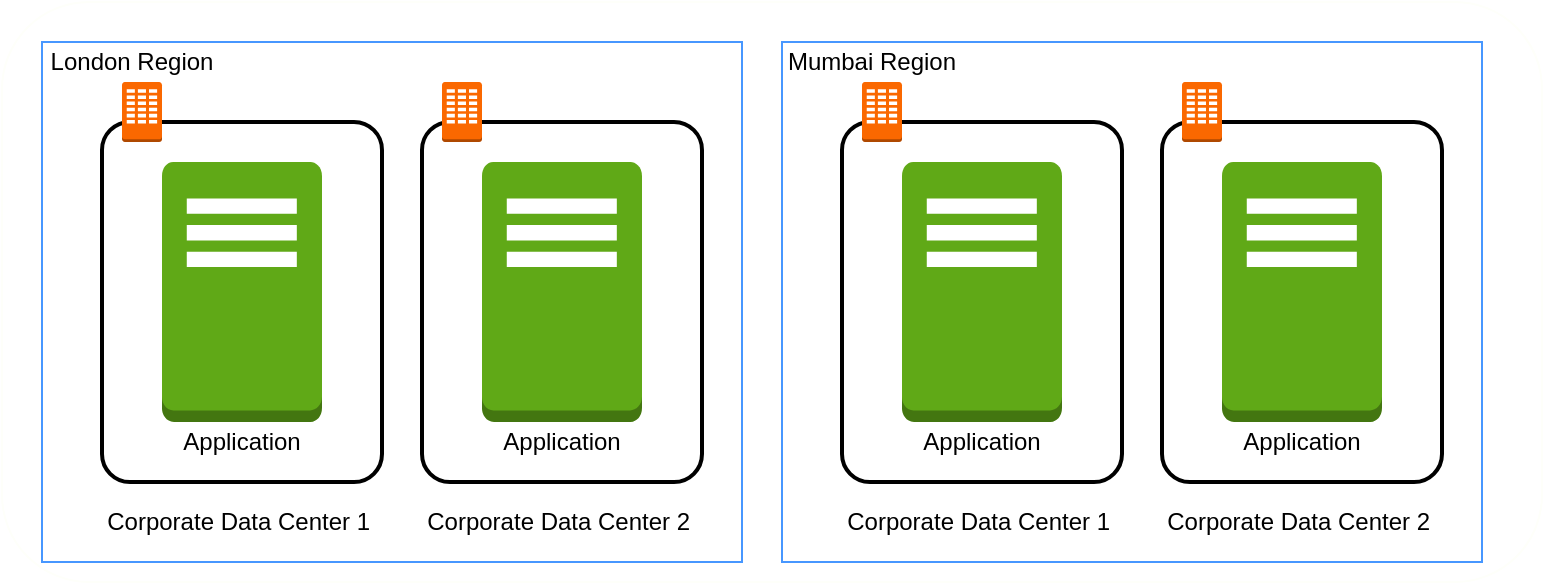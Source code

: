 <mxfile version="12.9.9" type="device"><diagram id="hDxXO6iOMIL-5xqhMEGv" name="Page-1"><mxGraphModel dx="1055" dy="808" grid="1" gridSize="10" guides="1" tooltips="1" connect="1" arrows="1" fold="1" page="1" pageScale="1" pageWidth="1654" pageHeight="1169" math="0" shadow="0"><root><mxCell id="0"/><mxCell id="1" parent="0"/><mxCell id="rKss49K9irPWcfH1NwEz-18" value="" style="rounded=1;whiteSpace=wrap;html=1;strokeColor=#FEFFFA;" vertex="1" parent="1"><mxGeometry x="430" y="270" width="770" height="290" as="geometry"/></mxCell><mxCell id="9zoq24ZybqTwHp-O39qH-1" value="" style="rounded=0;whiteSpace=wrap;html=1;strokeColor=#4797FF;" parent="1" vertex="1"><mxGeometry x="450" y="290" width="350" height="260" as="geometry"/></mxCell><mxCell id="dw6nqkBZ1YS4ut-iXJ5j-1" value="" style="rounded=1;arcSize=10;dashed=0;fillColor=none;gradientColor=none;strokeWidth=2;" parent="1" vertex="1"><mxGeometry x="480" y="330" width="140" height="180" as="geometry"/></mxCell><mxCell id="dw6nqkBZ1YS4ut-iXJ5j-2" value="" style="dashed=0;html=1;shape=mxgraph.aws3.corporate_data_center;fillColor=#fa6800;dashed=0;strokeColor=#C73500;fontColor=#ffffff;" parent="1" vertex="1"><mxGeometry x="490" y="310" width="20" height="30" as="geometry"/></mxCell><mxCell id="dw6nqkBZ1YS4ut-iXJ5j-3" value="Corporate Data Center 1&amp;nbsp;" style="text;html=1;strokeColor=none;fillColor=none;align=center;verticalAlign=middle;whiteSpace=wrap;rounded=0;" parent="1" vertex="1"><mxGeometry x="480" y="520" width="140" height="20" as="geometry"/></mxCell><mxCell id="dw6nqkBZ1YS4ut-iXJ5j-4" value="" style="outlineConnect=0;dashed=0;verticalLabelPosition=bottom;verticalAlign=top;align=center;html=1;shape=mxgraph.aws3.traditional_server;fillColor=#60a917;strokeColor=#2D7600;fontColor=#ffffff;" parent="1" vertex="1"><mxGeometry x="510" y="350" width="80" height="130" as="geometry"/></mxCell><mxCell id="dw6nqkBZ1YS4ut-iXJ5j-6" value="Application" style="text;html=1;strokeColor=none;fillColor=none;align=center;verticalAlign=middle;whiteSpace=wrap;rounded=0;" parent="1" vertex="1"><mxGeometry x="530" y="480" width="40" height="20" as="geometry"/></mxCell><mxCell id="9zoq24ZybqTwHp-O39qH-2" value="London Region" style="text;html=1;strokeColor=none;fillColor=none;align=center;verticalAlign=middle;whiteSpace=wrap;rounded=0;" parent="1" vertex="1"><mxGeometry x="450" y="290" width="90" height="20" as="geometry"/></mxCell><mxCell id="rKss49K9irPWcfH1NwEz-1" value="" style="rounded=1;arcSize=10;dashed=0;fillColor=none;gradientColor=none;strokeWidth=2;" vertex="1" parent="1"><mxGeometry x="640" y="330" width="140" height="180" as="geometry"/></mxCell><mxCell id="rKss49K9irPWcfH1NwEz-2" value="" style="dashed=0;html=1;shape=mxgraph.aws3.corporate_data_center;fillColor=#fa6800;dashed=0;strokeColor=#C73500;fontColor=#ffffff;" vertex="1" parent="1"><mxGeometry x="650" y="310" width="20" height="30" as="geometry"/></mxCell><mxCell id="rKss49K9irPWcfH1NwEz-3" value="" style="outlineConnect=0;dashed=0;verticalLabelPosition=bottom;verticalAlign=top;align=center;html=1;shape=mxgraph.aws3.traditional_server;fillColor=#60a917;strokeColor=#2D7600;fontColor=#ffffff;" vertex="1" parent="1"><mxGeometry x="670" y="350" width="80" height="130" as="geometry"/></mxCell><mxCell id="rKss49K9irPWcfH1NwEz-4" value="Application" style="text;html=1;strokeColor=none;fillColor=none;align=center;verticalAlign=middle;whiteSpace=wrap;rounded=0;" vertex="1" parent="1"><mxGeometry x="690" y="480" width="40" height="20" as="geometry"/></mxCell><mxCell id="rKss49K9irPWcfH1NwEz-5" value="Corporate Data Center 2&amp;nbsp;" style="text;html=1;strokeColor=none;fillColor=none;align=center;verticalAlign=middle;whiteSpace=wrap;rounded=0;" vertex="1" parent="1"><mxGeometry x="640" y="520" width="140" height="20" as="geometry"/></mxCell><mxCell id="rKss49K9irPWcfH1NwEz-6" value="" style="rounded=0;whiteSpace=wrap;html=1;strokeColor=#4797FF;" vertex="1" parent="1"><mxGeometry x="820" y="290" width="350" height="260" as="geometry"/></mxCell><mxCell id="rKss49K9irPWcfH1NwEz-7" value="" style="rounded=1;arcSize=10;dashed=0;fillColor=none;gradientColor=none;strokeWidth=2;" vertex="1" parent="1"><mxGeometry x="850" y="330" width="140" height="180" as="geometry"/></mxCell><mxCell id="rKss49K9irPWcfH1NwEz-8" value="" style="dashed=0;html=1;shape=mxgraph.aws3.corporate_data_center;fillColor=#fa6800;dashed=0;strokeColor=#C73500;fontColor=#ffffff;" vertex="1" parent="1"><mxGeometry x="860" y="310" width="20" height="30" as="geometry"/></mxCell><mxCell id="rKss49K9irPWcfH1NwEz-9" value="Corporate Data Center 1&amp;nbsp;" style="text;html=1;strokeColor=none;fillColor=none;align=center;verticalAlign=middle;whiteSpace=wrap;rounded=0;" vertex="1" parent="1"><mxGeometry x="850" y="520" width="140" height="20" as="geometry"/></mxCell><mxCell id="rKss49K9irPWcfH1NwEz-10" value="" style="outlineConnect=0;dashed=0;verticalLabelPosition=bottom;verticalAlign=top;align=center;html=1;shape=mxgraph.aws3.traditional_server;fillColor=#60a917;strokeColor=#2D7600;fontColor=#ffffff;" vertex="1" parent="1"><mxGeometry x="880" y="350" width="80" height="130" as="geometry"/></mxCell><mxCell id="rKss49K9irPWcfH1NwEz-11" value="Application" style="text;html=1;strokeColor=none;fillColor=none;align=center;verticalAlign=middle;whiteSpace=wrap;rounded=0;" vertex="1" parent="1"><mxGeometry x="900" y="480" width="40" height="20" as="geometry"/></mxCell><mxCell id="rKss49K9irPWcfH1NwEz-12" value="Mumbai Region" style="text;html=1;strokeColor=none;fillColor=none;align=center;verticalAlign=middle;whiteSpace=wrap;rounded=0;" vertex="1" parent="1"><mxGeometry x="820" y="290" width="90" height="20" as="geometry"/></mxCell><mxCell id="rKss49K9irPWcfH1NwEz-13" value="" style="rounded=1;arcSize=10;dashed=0;fillColor=none;gradientColor=none;strokeWidth=2;" vertex="1" parent="1"><mxGeometry x="1010" y="330" width="140" height="180" as="geometry"/></mxCell><mxCell id="rKss49K9irPWcfH1NwEz-14" value="" style="dashed=0;html=1;shape=mxgraph.aws3.corporate_data_center;fillColor=#fa6800;dashed=0;strokeColor=#C73500;fontColor=#ffffff;" vertex="1" parent="1"><mxGeometry x="1020" y="310" width="20" height="30" as="geometry"/></mxCell><mxCell id="rKss49K9irPWcfH1NwEz-15" value="" style="outlineConnect=0;dashed=0;verticalLabelPosition=bottom;verticalAlign=top;align=center;html=1;shape=mxgraph.aws3.traditional_server;fillColor=#60a917;strokeColor=#2D7600;fontColor=#ffffff;" vertex="1" parent="1"><mxGeometry x="1040" y="350" width="80" height="130" as="geometry"/></mxCell><mxCell id="rKss49K9irPWcfH1NwEz-16" value="Application" style="text;html=1;strokeColor=none;fillColor=none;align=center;verticalAlign=middle;whiteSpace=wrap;rounded=0;" vertex="1" parent="1"><mxGeometry x="1060" y="480" width="40" height="20" as="geometry"/></mxCell><mxCell id="rKss49K9irPWcfH1NwEz-17" value="Corporate Data Center 2&amp;nbsp;" style="text;html=1;strokeColor=none;fillColor=none;align=center;verticalAlign=middle;whiteSpace=wrap;rounded=0;" vertex="1" parent="1"><mxGeometry x="1010" y="520" width="140" height="20" as="geometry"/></mxCell></root></mxGraphModel></diagram></mxfile>